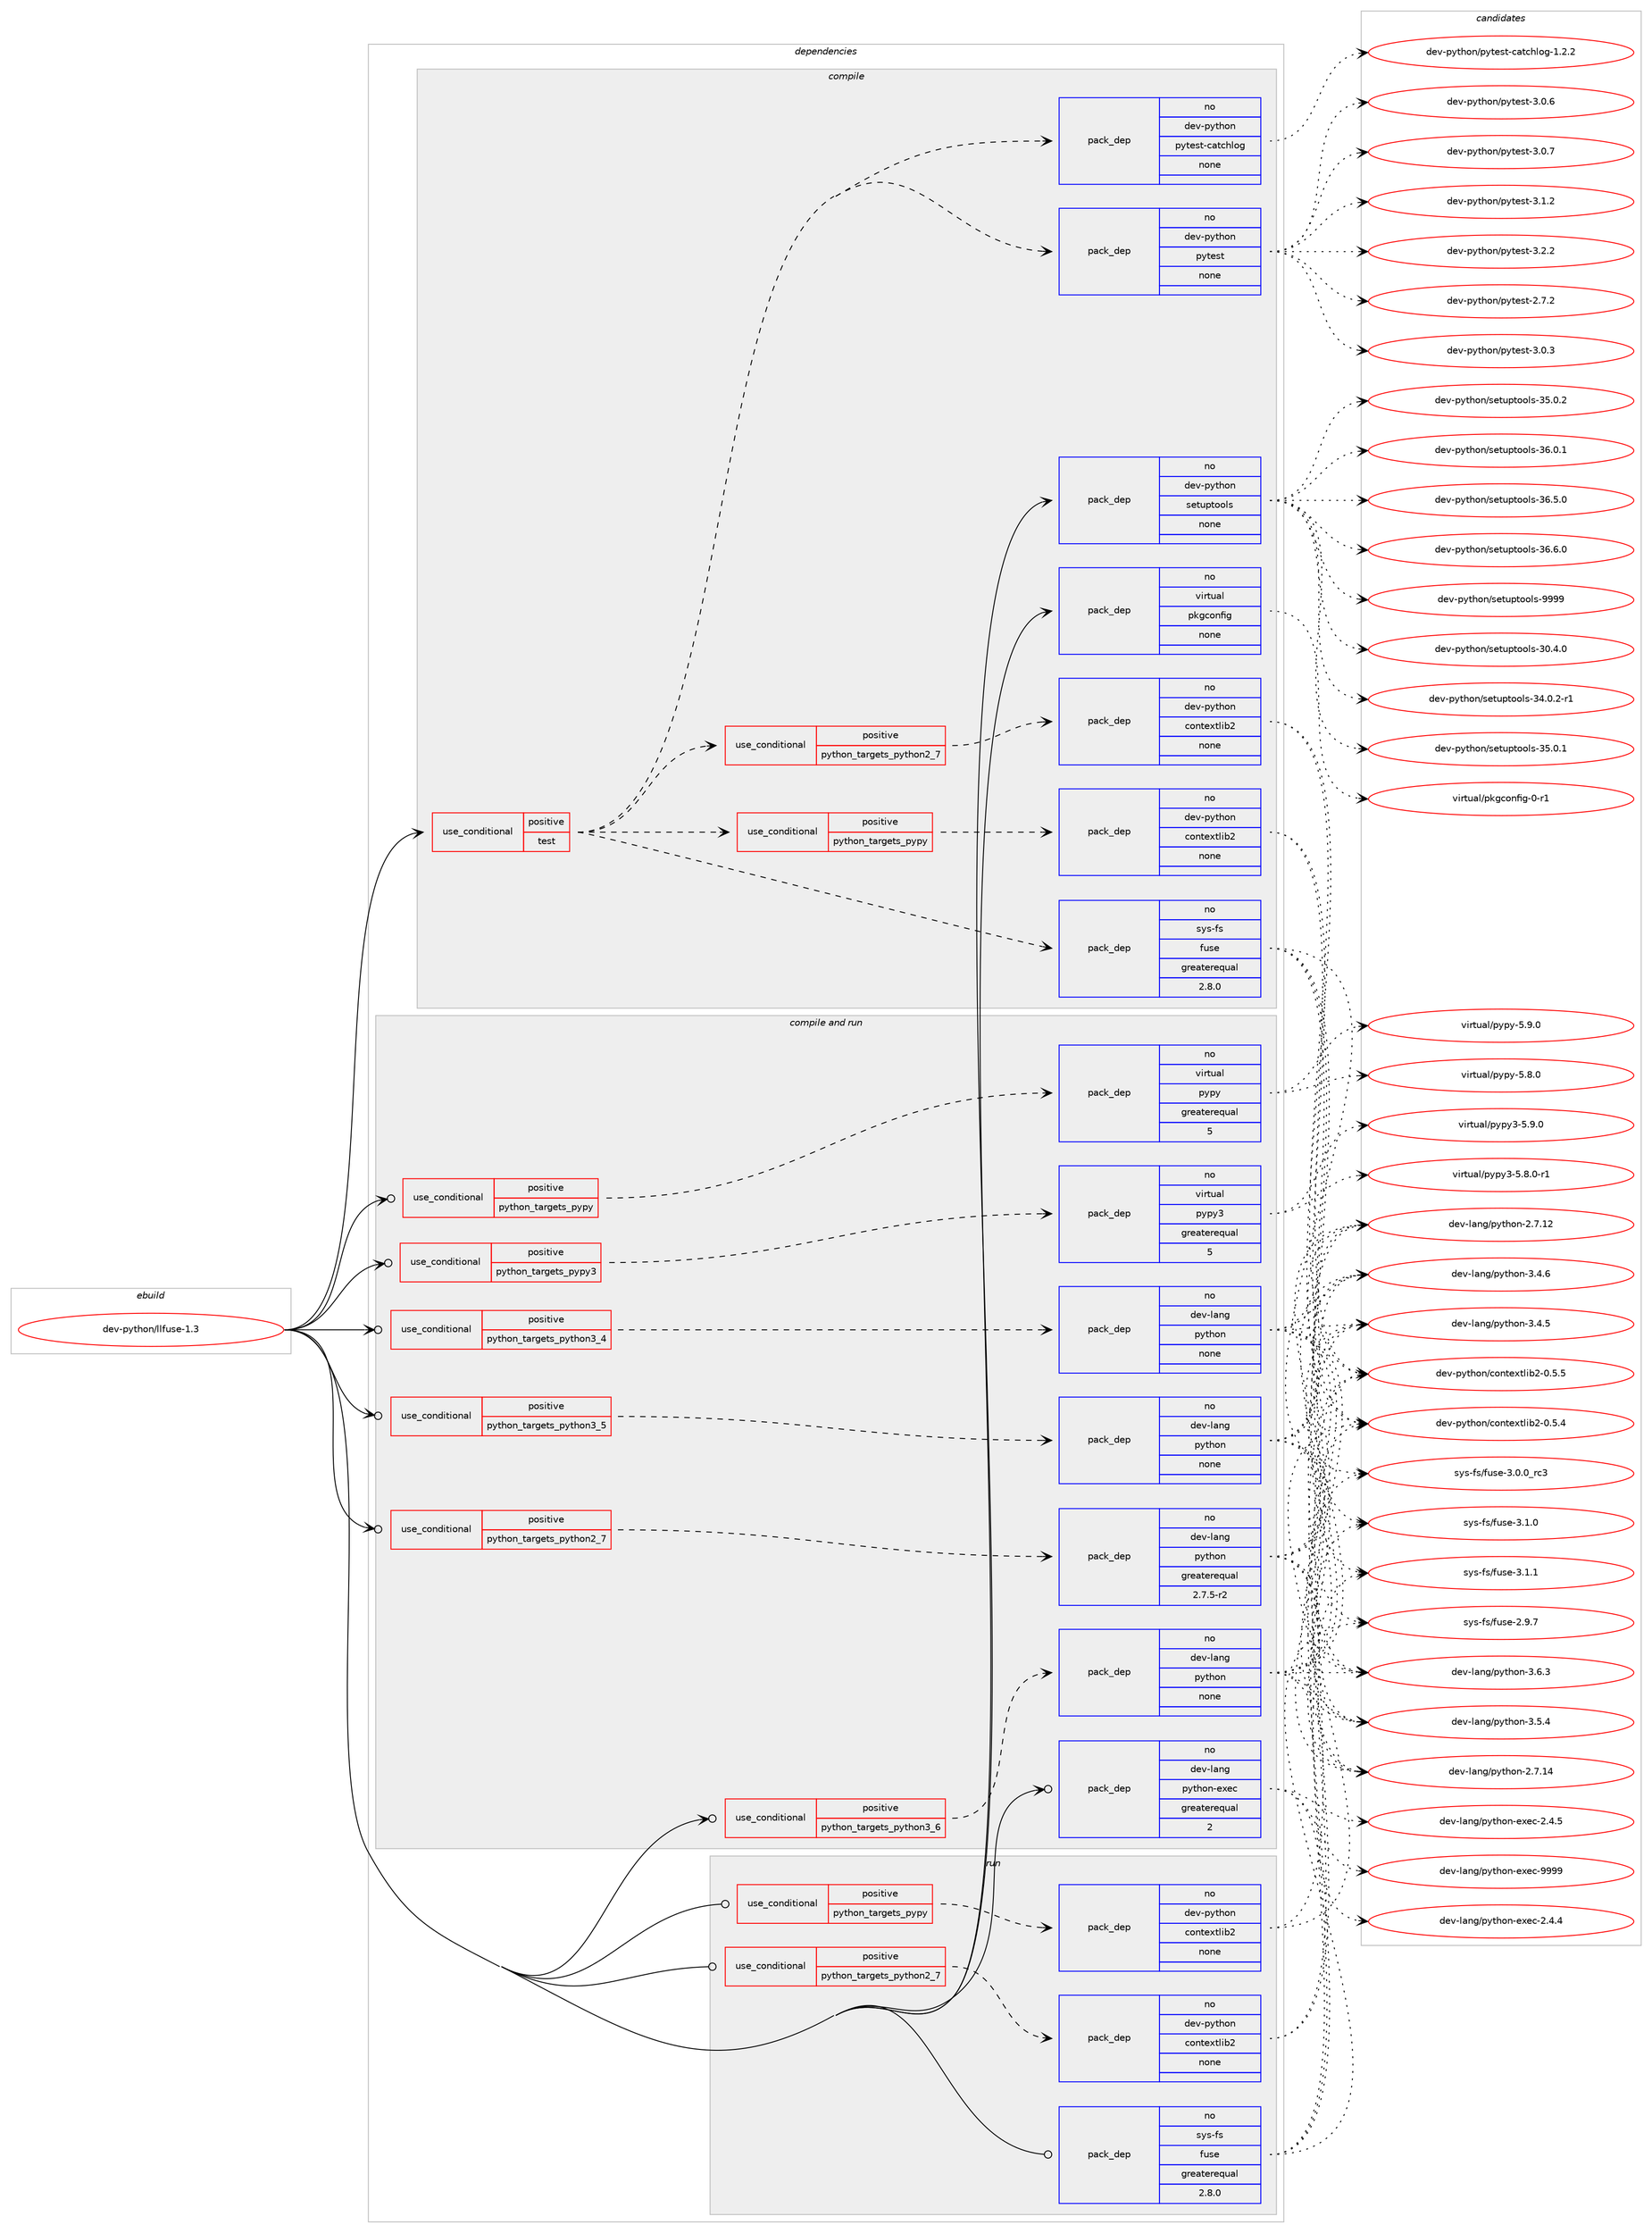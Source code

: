 digraph prolog {

# *************
# Graph options
# *************

newrank=true;
concentrate=true;
compound=true;
graph [rankdir=LR,fontname=Helvetica,fontsize=10,ranksep=1.5];#, ranksep=2.5, nodesep=0.2];
edge  [arrowhead=vee];
node  [fontname=Helvetica,fontsize=10];

# **********
# The ebuild
# **********

subgraph cluster_leftcol {
color=gray;
rank=same;
label=<<i>ebuild</i>>;
id [label="dev-python/llfuse-1.3", color=red, width=4, href="../dev-python/llfuse-1.3.svg"];
}

# ****************
# The dependencies
# ****************

subgraph cluster_midcol {
color=gray;
label=<<i>dependencies</i>>;
subgraph cluster_compile {
fillcolor="#eeeeee";
style=filled;
label=<<i>compile</i>>;
subgraph cond34996 {
dependency164663 [label=<<TABLE BORDER="0" CELLBORDER="1" CELLSPACING="0" CELLPADDING="4"><TR><TD ROWSPAN="3" CELLPADDING="10">use_conditional</TD></TR><TR><TD>positive</TD></TR><TR><TD>test</TD></TR></TABLE>>, shape=none, color=red];
subgraph pack125814 {
dependency164664 [label=<<TABLE BORDER="0" CELLBORDER="1" CELLSPACING="0" CELLPADDING="4" WIDTH="220"><TR><TD ROWSPAN="6" CELLPADDING="30">pack_dep</TD></TR><TR><TD WIDTH="110">no</TD></TR><TR><TD>sys-fs</TD></TR><TR><TD>fuse</TD></TR><TR><TD>greaterequal</TD></TR><TR><TD>2.8.0</TD></TR></TABLE>>, shape=none, color=blue];
}
dependency164663:e -> dependency164664:w [weight=20,style="dashed",arrowhead="vee"];
subgraph cond34997 {
dependency164665 [label=<<TABLE BORDER="0" CELLBORDER="1" CELLSPACING="0" CELLPADDING="4"><TR><TD ROWSPAN="3" CELLPADDING="10">use_conditional</TD></TR><TR><TD>positive</TD></TR><TR><TD>python_targets_pypy</TD></TR></TABLE>>, shape=none, color=red];
subgraph pack125815 {
dependency164666 [label=<<TABLE BORDER="0" CELLBORDER="1" CELLSPACING="0" CELLPADDING="4" WIDTH="220"><TR><TD ROWSPAN="6" CELLPADDING="30">pack_dep</TD></TR><TR><TD WIDTH="110">no</TD></TR><TR><TD>dev-python</TD></TR><TR><TD>contextlib2</TD></TR><TR><TD>none</TD></TR><TR><TD></TD></TR></TABLE>>, shape=none, color=blue];
}
dependency164665:e -> dependency164666:w [weight=20,style="dashed",arrowhead="vee"];
}
dependency164663:e -> dependency164665:w [weight=20,style="dashed",arrowhead="vee"];
subgraph cond34998 {
dependency164667 [label=<<TABLE BORDER="0" CELLBORDER="1" CELLSPACING="0" CELLPADDING="4"><TR><TD ROWSPAN="3" CELLPADDING="10">use_conditional</TD></TR><TR><TD>positive</TD></TR><TR><TD>python_targets_python2_7</TD></TR></TABLE>>, shape=none, color=red];
subgraph pack125816 {
dependency164668 [label=<<TABLE BORDER="0" CELLBORDER="1" CELLSPACING="0" CELLPADDING="4" WIDTH="220"><TR><TD ROWSPAN="6" CELLPADDING="30">pack_dep</TD></TR><TR><TD WIDTH="110">no</TD></TR><TR><TD>dev-python</TD></TR><TR><TD>contextlib2</TD></TR><TR><TD>none</TD></TR><TR><TD></TD></TR></TABLE>>, shape=none, color=blue];
}
dependency164667:e -> dependency164668:w [weight=20,style="dashed",arrowhead="vee"];
}
dependency164663:e -> dependency164667:w [weight=20,style="dashed",arrowhead="vee"];
subgraph pack125817 {
dependency164669 [label=<<TABLE BORDER="0" CELLBORDER="1" CELLSPACING="0" CELLPADDING="4" WIDTH="220"><TR><TD ROWSPAN="6" CELLPADDING="30">pack_dep</TD></TR><TR><TD WIDTH="110">no</TD></TR><TR><TD>dev-python</TD></TR><TR><TD>pytest</TD></TR><TR><TD>none</TD></TR><TR><TD></TD></TR></TABLE>>, shape=none, color=blue];
}
dependency164663:e -> dependency164669:w [weight=20,style="dashed",arrowhead="vee"];
subgraph pack125818 {
dependency164670 [label=<<TABLE BORDER="0" CELLBORDER="1" CELLSPACING="0" CELLPADDING="4" WIDTH="220"><TR><TD ROWSPAN="6" CELLPADDING="30">pack_dep</TD></TR><TR><TD WIDTH="110">no</TD></TR><TR><TD>dev-python</TD></TR><TR><TD>pytest-catchlog</TD></TR><TR><TD>none</TD></TR><TR><TD></TD></TR></TABLE>>, shape=none, color=blue];
}
dependency164663:e -> dependency164670:w [weight=20,style="dashed",arrowhead="vee"];
}
id:e -> dependency164663:w [weight=20,style="solid",arrowhead="vee"];
subgraph pack125819 {
dependency164671 [label=<<TABLE BORDER="0" CELLBORDER="1" CELLSPACING="0" CELLPADDING="4" WIDTH="220"><TR><TD ROWSPAN="6" CELLPADDING="30">pack_dep</TD></TR><TR><TD WIDTH="110">no</TD></TR><TR><TD>dev-python</TD></TR><TR><TD>setuptools</TD></TR><TR><TD>none</TD></TR><TR><TD></TD></TR></TABLE>>, shape=none, color=blue];
}
id:e -> dependency164671:w [weight=20,style="solid",arrowhead="vee"];
subgraph pack125820 {
dependency164672 [label=<<TABLE BORDER="0" CELLBORDER="1" CELLSPACING="0" CELLPADDING="4" WIDTH="220"><TR><TD ROWSPAN="6" CELLPADDING="30">pack_dep</TD></TR><TR><TD WIDTH="110">no</TD></TR><TR><TD>virtual</TD></TR><TR><TD>pkgconfig</TD></TR><TR><TD>none</TD></TR><TR><TD></TD></TR></TABLE>>, shape=none, color=blue];
}
id:e -> dependency164672:w [weight=20,style="solid",arrowhead="vee"];
}
subgraph cluster_compileandrun {
fillcolor="#eeeeee";
style=filled;
label=<<i>compile and run</i>>;
subgraph cond34999 {
dependency164673 [label=<<TABLE BORDER="0" CELLBORDER="1" CELLSPACING="0" CELLPADDING="4"><TR><TD ROWSPAN="3" CELLPADDING="10">use_conditional</TD></TR><TR><TD>positive</TD></TR><TR><TD>python_targets_pypy</TD></TR></TABLE>>, shape=none, color=red];
subgraph pack125821 {
dependency164674 [label=<<TABLE BORDER="0" CELLBORDER="1" CELLSPACING="0" CELLPADDING="4" WIDTH="220"><TR><TD ROWSPAN="6" CELLPADDING="30">pack_dep</TD></TR><TR><TD WIDTH="110">no</TD></TR><TR><TD>virtual</TD></TR><TR><TD>pypy</TD></TR><TR><TD>greaterequal</TD></TR><TR><TD>5</TD></TR></TABLE>>, shape=none, color=blue];
}
dependency164673:e -> dependency164674:w [weight=20,style="dashed",arrowhead="vee"];
}
id:e -> dependency164673:w [weight=20,style="solid",arrowhead="odotvee"];
subgraph cond35000 {
dependency164675 [label=<<TABLE BORDER="0" CELLBORDER="1" CELLSPACING="0" CELLPADDING="4"><TR><TD ROWSPAN="3" CELLPADDING="10">use_conditional</TD></TR><TR><TD>positive</TD></TR><TR><TD>python_targets_pypy3</TD></TR></TABLE>>, shape=none, color=red];
subgraph pack125822 {
dependency164676 [label=<<TABLE BORDER="0" CELLBORDER="1" CELLSPACING="0" CELLPADDING="4" WIDTH="220"><TR><TD ROWSPAN="6" CELLPADDING="30">pack_dep</TD></TR><TR><TD WIDTH="110">no</TD></TR><TR><TD>virtual</TD></TR><TR><TD>pypy3</TD></TR><TR><TD>greaterequal</TD></TR><TR><TD>5</TD></TR></TABLE>>, shape=none, color=blue];
}
dependency164675:e -> dependency164676:w [weight=20,style="dashed",arrowhead="vee"];
}
id:e -> dependency164675:w [weight=20,style="solid",arrowhead="odotvee"];
subgraph cond35001 {
dependency164677 [label=<<TABLE BORDER="0" CELLBORDER="1" CELLSPACING="0" CELLPADDING="4"><TR><TD ROWSPAN="3" CELLPADDING="10">use_conditional</TD></TR><TR><TD>positive</TD></TR><TR><TD>python_targets_python2_7</TD></TR></TABLE>>, shape=none, color=red];
subgraph pack125823 {
dependency164678 [label=<<TABLE BORDER="0" CELLBORDER="1" CELLSPACING="0" CELLPADDING="4" WIDTH="220"><TR><TD ROWSPAN="6" CELLPADDING="30">pack_dep</TD></TR><TR><TD WIDTH="110">no</TD></TR><TR><TD>dev-lang</TD></TR><TR><TD>python</TD></TR><TR><TD>greaterequal</TD></TR><TR><TD>2.7.5-r2</TD></TR></TABLE>>, shape=none, color=blue];
}
dependency164677:e -> dependency164678:w [weight=20,style="dashed",arrowhead="vee"];
}
id:e -> dependency164677:w [weight=20,style="solid",arrowhead="odotvee"];
subgraph cond35002 {
dependency164679 [label=<<TABLE BORDER="0" CELLBORDER="1" CELLSPACING="0" CELLPADDING="4"><TR><TD ROWSPAN="3" CELLPADDING="10">use_conditional</TD></TR><TR><TD>positive</TD></TR><TR><TD>python_targets_python3_4</TD></TR></TABLE>>, shape=none, color=red];
subgraph pack125824 {
dependency164680 [label=<<TABLE BORDER="0" CELLBORDER="1" CELLSPACING="0" CELLPADDING="4" WIDTH="220"><TR><TD ROWSPAN="6" CELLPADDING="30">pack_dep</TD></TR><TR><TD WIDTH="110">no</TD></TR><TR><TD>dev-lang</TD></TR><TR><TD>python</TD></TR><TR><TD>none</TD></TR><TR><TD></TD></TR></TABLE>>, shape=none, color=blue];
}
dependency164679:e -> dependency164680:w [weight=20,style="dashed",arrowhead="vee"];
}
id:e -> dependency164679:w [weight=20,style="solid",arrowhead="odotvee"];
subgraph cond35003 {
dependency164681 [label=<<TABLE BORDER="0" CELLBORDER="1" CELLSPACING="0" CELLPADDING="4"><TR><TD ROWSPAN="3" CELLPADDING="10">use_conditional</TD></TR><TR><TD>positive</TD></TR><TR><TD>python_targets_python3_5</TD></TR></TABLE>>, shape=none, color=red];
subgraph pack125825 {
dependency164682 [label=<<TABLE BORDER="0" CELLBORDER="1" CELLSPACING="0" CELLPADDING="4" WIDTH="220"><TR><TD ROWSPAN="6" CELLPADDING="30">pack_dep</TD></TR><TR><TD WIDTH="110">no</TD></TR><TR><TD>dev-lang</TD></TR><TR><TD>python</TD></TR><TR><TD>none</TD></TR><TR><TD></TD></TR></TABLE>>, shape=none, color=blue];
}
dependency164681:e -> dependency164682:w [weight=20,style="dashed",arrowhead="vee"];
}
id:e -> dependency164681:w [weight=20,style="solid",arrowhead="odotvee"];
subgraph cond35004 {
dependency164683 [label=<<TABLE BORDER="0" CELLBORDER="1" CELLSPACING="0" CELLPADDING="4"><TR><TD ROWSPAN="3" CELLPADDING="10">use_conditional</TD></TR><TR><TD>positive</TD></TR><TR><TD>python_targets_python3_6</TD></TR></TABLE>>, shape=none, color=red];
subgraph pack125826 {
dependency164684 [label=<<TABLE BORDER="0" CELLBORDER="1" CELLSPACING="0" CELLPADDING="4" WIDTH="220"><TR><TD ROWSPAN="6" CELLPADDING="30">pack_dep</TD></TR><TR><TD WIDTH="110">no</TD></TR><TR><TD>dev-lang</TD></TR><TR><TD>python</TD></TR><TR><TD>none</TD></TR><TR><TD></TD></TR></TABLE>>, shape=none, color=blue];
}
dependency164683:e -> dependency164684:w [weight=20,style="dashed",arrowhead="vee"];
}
id:e -> dependency164683:w [weight=20,style="solid",arrowhead="odotvee"];
subgraph pack125827 {
dependency164685 [label=<<TABLE BORDER="0" CELLBORDER="1" CELLSPACING="0" CELLPADDING="4" WIDTH="220"><TR><TD ROWSPAN="6" CELLPADDING="30">pack_dep</TD></TR><TR><TD WIDTH="110">no</TD></TR><TR><TD>dev-lang</TD></TR><TR><TD>python-exec</TD></TR><TR><TD>greaterequal</TD></TR><TR><TD>2</TD></TR></TABLE>>, shape=none, color=blue];
}
id:e -> dependency164685:w [weight=20,style="solid",arrowhead="odotvee"];
}
subgraph cluster_run {
fillcolor="#eeeeee";
style=filled;
label=<<i>run</i>>;
subgraph cond35005 {
dependency164686 [label=<<TABLE BORDER="0" CELLBORDER="1" CELLSPACING="0" CELLPADDING="4"><TR><TD ROWSPAN="3" CELLPADDING="10">use_conditional</TD></TR><TR><TD>positive</TD></TR><TR><TD>python_targets_pypy</TD></TR></TABLE>>, shape=none, color=red];
subgraph pack125828 {
dependency164687 [label=<<TABLE BORDER="0" CELLBORDER="1" CELLSPACING="0" CELLPADDING="4" WIDTH="220"><TR><TD ROWSPAN="6" CELLPADDING="30">pack_dep</TD></TR><TR><TD WIDTH="110">no</TD></TR><TR><TD>dev-python</TD></TR><TR><TD>contextlib2</TD></TR><TR><TD>none</TD></TR><TR><TD></TD></TR></TABLE>>, shape=none, color=blue];
}
dependency164686:e -> dependency164687:w [weight=20,style="dashed",arrowhead="vee"];
}
id:e -> dependency164686:w [weight=20,style="solid",arrowhead="odot"];
subgraph cond35006 {
dependency164688 [label=<<TABLE BORDER="0" CELLBORDER="1" CELLSPACING="0" CELLPADDING="4"><TR><TD ROWSPAN="3" CELLPADDING="10">use_conditional</TD></TR><TR><TD>positive</TD></TR><TR><TD>python_targets_python2_7</TD></TR></TABLE>>, shape=none, color=red];
subgraph pack125829 {
dependency164689 [label=<<TABLE BORDER="0" CELLBORDER="1" CELLSPACING="0" CELLPADDING="4" WIDTH="220"><TR><TD ROWSPAN="6" CELLPADDING="30">pack_dep</TD></TR><TR><TD WIDTH="110">no</TD></TR><TR><TD>dev-python</TD></TR><TR><TD>contextlib2</TD></TR><TR><TD>none</TD></TR><TR><TD></TD></TR></TABLE>>, shape=none, color=blue];
}
dependency164688:e -> dependency164689:w [weight=20,style="dashed",arrowhead="vee"];
}
id:e -> dependency164688:w [weight=20,style="solid",arrowhead="odot"];
subgraph pack125830 {
dependency164690 [label=<<TABLE BORDER="0" CELLBORDER="1" CELLSPACING="0" CELLPADDING="4" WIDTH="220"><TR><TD ROWSPAN="6" CELLPADDING="30">pack_dep</TD></TR><TR><TD WIDTH="110">no</TD></TR><TR><TD>sys-fs</TD></TR><TR><TD>fuse</TD></TR><TR><TD>greaterequal</TD></TR><TR><TD>2.8.0</TD></TR></TABLE>>, shape=none, color=blue];
}
id:e -> dependency164690:w [weight=20,style="solid",arrowhead="odot"];
}
}

# **************
# The candidates
# **************

subgraph cluster_choices {
rank=same;
color=gray;
label=<<i>candidates</i>>;

subgraph choice125814 {
color=black;
nodesep=1;
choice1151211154510211547102117115101455046574655 [label="sys-fs/fuse-2.9.7", color=red, width=4,href="../sys-fs/fuse-2.9.7.svg"];
choice1151211154510211547102117115101455146484648951149951 [label="sys-fs/fuse-3.0.0_rc3", color=red, width=4,href="../sys-fs/fuse-3.0.0_rc3.svg"];
choice1151211154510211547102117115101455146494648 [label="sys-fs/fuse-3.1.0", color=red, width=4,href="../sys-fs/fuse-3.1.0.svg"];
choice1151211154510211547102117115101455146494649 [label="sys-fs/fuse-3.1.1", color=red, width=4,href="../sys-fs/fuse-3.1.1.svg"];
dependency164664:e -> choice1151211154510211547102117115101455046574655:w [style=dotted,weight="100"];
dependency164664:e -> choice1151211154510211547102117115101455146484648951149951:w [style=dotted,weight="100"];
dependency164664:e -> choice1151211154510211547102117115101455146494648:w [style=dotted,weight="100"];
dependency164664:e -> choice1151211154510211547102117115101455146494649:w [style=dotted,weight="100"];
}
subgraph choice125815 {
color=black;
nodesep=1;
choice1001011184511212111610411111047991111101161011201161081059850454846534652 [label="dev-python/contextlib2-0.5.4", color=red, width=4,href="../dev-python/contextlib2-0.5.4.svg"];
choice1001011184511212111610411111047991111101161011201161081059850454846534653 [label="dev-python/contextlib2-0.5.5", color=red, width=4,href="../dev-python/contextlib2-0.5.5.svg"];
dependency164666:e -> choice1001011184511212111610411111047991111101161011201161081059850454846534652:w [style=dotted,weight="100"];
dependency164666:e -> choice1001011184511212111610411111047991111101161011201161081059850454846534653:w [style=dotted,weight="100"];
}
subgraph choice125816 {
color=black;
nodesep=1;
choice1001011184511212111610411111047991111101161011201161081059850454846534652 [label="dev-python/contextlib2-0.5.4", color=red, width=4,href="../dev-python/contextlib2-0.5.4.svg"];
choice1001011184511212111610411111047991111101161011201161081059850454846534653 [label="dev-python/contextlib2-0.5.5", color=red, width=4,href="../dev-python/contextlib2-0.5.5.svg"];
dependency164668:e -> choice1001011184511212111610411111047991111101161011201161081059850454846534652:w [style=dotted,weight="100"];
dependency164668:e -> choice1001011184511212111610411111047991111101161011201161081059850454846534653:w [style=dotted,weight="100"];
}
subgraph choice125817 {
color=black;
nodesep=1;
choice1001011184511212111610411111047112121116101115116455046554650 [label="dev-python/pytest-2.7.2", color=red, width=4,href="../dev-python/pytest-2.7.2.svg"];
choice1001011184511212111610411111047112121116101115116455146484651 [label="dev-python/pytest-3.0.3", color=red, width=4,href="../dev-python/pytest-3.0.3.svg"];
choice1001011184511212111610411111047112121116101115116455146484654 [label="dev-python/pytest-3.0.6", color=red, width=4,href="../dev-python/pytest-3.0.6.svg"];
choice1001011184511212111610411111047112121116101115116455146484655 [label="dev-python/pytest-3.0.7", color=red, width=4,href="../dev-python/pytest-3.0.7.svg"];
choice1001011184511212111610411111047112121116101115116455146494650 [label="dev-python/pytest-3.1.2", color=red, width=4,href="../dev-python/pytest-3.1.2.svg"];
choice1001011184511212111610411111047112121116101115116455146504650 [label="dev-python/pytest-3.2.2", color=red, width=4,href="../dev-python/pytest-3.2.2.svg"];
dependency164669:e -> choice1001011184511212111610411111047112121116101115116455046554650:w [style=dotted,weight="100"];
dependency164669:e -> choice1001011184511212111610411111047112121116101115116455146484651:w [style=dotted,weight="100"];
dependency164669:e -> choice1001011184511212111610411111047112121116101115116455146484654:w [style=dotted,weight="100"];
dependency164669:e -> choice1001011184511212111610411111047112121116101115116455146484655:w [style=dotted,weight="100"];
dependency164669:e -> choice1001011184511212111610411111047112121116101115116455146494650:w [style=dotted,weight="100"];
dependency164669:e -> choice1001011184511212111610411111047112121116101115116455146504650:w [style=dotted,weight="100"];
}
subgraph choice125818 {
color=black;
nodesep=1;
choice100101118451121211161041111104711212111610111511645999711699104108111103454946504650 [label="dev-python/pytest-catchlog-1.2.2", color=red, width=4,href="../dev-python/pytest-catchlog-1.2.2.svg"];
dependency164670:e -> choice100101118451121211161041111104711212111610111511645999711699104108111103454946504650:w [style=dotted,weight="100"];
}
subgraph choice125819 {
color=black;
nodesep=1;
choice100101118451121211161041111104711510111611711211611111110811545514846524648 [label="dev-python/setuptools-30.4.0", color=red, width=4,href="../dev-python/setuptools-30.4.0.svg"];
choice1001011184511212111610411111047115101116117112116111111108115455152464846504511449 [label="dev-python/setuptools-34.0.2-r1", color=red, width=4,href="../dev-python/setuptools-34.0.2-r1.svg"];
choice100101118451121211161041111104711510111611711211611111110811545515346484649 [label="dev-python/setuptools-35.0.1", color=red, width=4,href="../dev-python/setuptools-35.0.1.svg"];
choice100101118451121211161041111104711510111611711211611111110811545515346484650 [label="dev-python/setuptools-35.0.2", color=red, width=4,href="../dev-python/setuptools-35.0.2.svg"];
choice100101118451121211161041111104711510111611711211611111110811545515446484649 [label="dev-python/setuptools-36.0.1", color=red, width=4,href="../dev-python/setuptools-36.0.1.svg"];
choice100101118451121211161041111104711510111611711211611111110811545515446534648 [label="dev-python/setuptools-36.5.0", color=red, width=4,href="../dev-python/setuptools-36.5.0.svg"];
choice100101118451121211161041111104711510111611711211611111110811545515446544648 [label="dev-python/setuptools-36.6.0", color=red, width=4,href="../dev-python/setuptools-36.6.0.svg"];
choice10010111845112121116104111110471151011161171121161111111081154557575757 [label="dev-python/setuptools-9999", color=red, width=4,href="../dev-python/setuptools-9999.svg"];
dependency164671:e -> choice100101118451121211161041111104711510111611711211611111110811545514846524648:w [style=dotted,weight="100"];
dependency164671:e -> choice1001011184511212111610411111047115101116117112116111111108115455152464846504511449:w [style=dotted,weight="100"];
dependency164671:e -> choice100101118451121211161041111104711510111611711211611111110811545515346484649:w [style=dotted,weight="100"];
dependency164671:e -> choice100101118451121211161041111104711510111611711211611111110811545515346484650:w [style=dotted,weight="100"];
dependency164671:e -> choice100101118451121211161041111104711510111611711211611111110811545515446484649:w [style=dotted,weight="100"];
dependency164671:e -> choice100101118451121211161041111104711510111611711211611111110811545515446534648:w [style=dotted,weight="100"];
dependency164671:e -> choice100101118451121211161041111104711510111611711211611111110811545515446544648:w [style=dotted,weight="100"];
dependency164671:e -> choice10010111845112121116104111110471151011161171121161111111081154557575757:w [style=dotted,weight="100"];
}
subgraph choice125820 {
color=black;
nodesep=1;
choice11810511411611797108471121071039911111010210510345484511449 [label="virtual/pkgconfig-0-r1", color=red, width=4,href="../virtual/pkgconfig-0-r1.svg"];
dependency164672:e -> choice11810511411611797108471121071039911111010210510345484511449:w [style=dotted,weight="100"];
}
subgraph choice125821 {
color=black;
nodesep=1;
choice1181051141161179710847112121112121455346564648 [label="virtual/pypy-5.8.0", color=red, width=4,href="../virtual/pypy-5.8.0.svg"];
choice1181051141161179710847112121112121455346574648 [label="virtual/pypy-5.9.0", color=red, width=4,href="../virtual/pypy-5.9.0.svg"];
dependency164674:e -> choice1181051141161179710847112121112121455346564648:w [style=dotted,weight="100"];
dependency164674:e -> choice1181051141161179710847112121112121455346574648:w [style=dotted,weight="100"];
}
subgraph choice125822 {
color=black;
nodesep=1;
choice1181051141161179710847112121112121514553465646484511449 [label="virtual/pypy3-5.8.0-r1", color=red, width=4,href="../virtual/pypy3-5.8.0-r1.svg"];
choice118105114116117971084711212111212151455346574648 [label="virtual/pypy3-5.9.0", color=red, width=4,href="../virtual/pypy3-5.9.0.svg"];
dependency164676:e -> choice1181051141161179710847112121112121514553465646484511449:w [style=dotted,weight="100"];
dependency164676:e -> choice118105114116117971084711212111212151455346574648:w [style=dotted,weight="100"];
}
subgraph choice125823 {
color=black;
nodesep=1;
choice10010111845108971101034711212111610411111045504655464950 [label="dev-lang/python-2.7.12", color=red, width=4,href="../dev-lang/python-2.7.12.svg"];
choice10010111845108971101034711212111610411111045504655464952 [label="dev-lang/python-2.7.14", color=red, width=4,href="../dev-lang/python-2.7.14.svg"];
choice100101118451089711010347112121116104111110455146524653 [label="dev-lang/python-3.4.5", color=red, width=4,href="../dev-lang/python-3.4.5.svg"];
choice100101118451089711010347112121116104111110455146524654 [label="dev-lang/python-3.4.6", color=red, width=4,href="../dev-lang/python-3.4.6.svg"];
choice100101118451089711010347112121116104111110455146534652 [label="dev-lang/python-3.5.4", color=red, width=4,href="../dev-lang/python-3.5.4.svg"];
choice100101118451089711010347112121116104111110455146544651 [label="dev-lang/python-3.6.3", color=red, width=4,href="../dev-lang/python-3.6.3.svg"];
dependency164678:e -> choice10010111845108971101034711212111610411111045504655464950:w [style=dotted,weight="100"];
dependency164678:e -> choice10010111845108971101034711212111610411111045504655464952:w [style=dotted,weight="100"];
dependency164678:e -> choice100101118451089711010347112121116104111110455146524653:w [style=dotted,weight="100"];
dependency164678:e -> choice100101118451089711010347112121116104111110455146524654:w [style=dotted,weight="100"];
dependency164678:e -> choice100101118451089711010347112121116104111110455146534652:w [style=dotted,weight="100"];
dependency164678:e -> choice100101118451089711010347112121116104111110455146544651:w [style=dotted,weight="100"];
}
subgraph choice125824 {
color=black;
nodesep=1;
choice10010111845108971101034711212111610411111045504655464950 [label="dev-lang/python-2.7.12", color=red, width=4,href="../dev-lang/python-2.7.12.svg"];
choice10010111845108971101034711212111610411111045504655464952 [label="dev-lang/python-2.7.14", color=red, width=4,href="../dev-lang/python-2.7.14.svg"];
choice100101118451089711010347112121116104111110455146524653 [label="dev-lang/python-3.4.5", color=red, width=4,href="../dev-lang/python-3.4.5.svg"];
choice100101118451089711010347112121116104111110455146524654 [label="dev-lang/python-3.4.6", color=red, width=4,href="../dev-lang/python-3.4.6.svg"];
choice100101118451089711010347112121116104111110455146534652 [label="dev-lang/python-3.5.4", color=red, width=4,href="../dev-lang/python-3.5.4.svg"];
choice100101118451089711010347112121116104111110455146544651 [label="dev-lang/python-3.6.3", color=red, width=4,href="../dev-lang/python-3.6.3.svg"];
dependency164680:e -> choice10010111845108971101034711212111610411111045504655464950:w [style=dotted,weight="100"];
dependency164680:e -> choice10010111845108971101034711212111610411111045504655464952:w [style=dotted,weight="100"];
dependency164680:e -> choice100101118451089711010347112121116104111110455146524653:w [style=dotted,weight="100"];
dependency164680:e -> choice100101118451089711010347112121116104111110455146524654:w [style=dotted,weight="100"];
dependency164680:e -> choice100101118451089711010347112121116104111110455146534652:w [style=dotted,weight="100"];
dependency164680:e -> choice100101118451089711010347112121116104111110455146544651:w [style=dotted,weight="100"];
}
subgraph choice125825 {
color=black;
nodesep=1;
choice10010111845108971101034711212111610411111045504655464950 [label="dev-lang/python-2.7.12", color=red, width=4,href="../dev-lang/python-2.7.12.svg"];
choice10010111845108971101034711212111610411111045504655464952 [label="dev-lang/python-2.7.14", color=red, width=4,href="../dev-lang/python-2.7.14.svg"];
choice100101118451089711010347112121116104111110455146524653 [label="dev-lang/python-3.4.5", color=red, width=4,href="../dev-lang/python-3.4.5.svg"];
choice100101118451089711010347112121116104111110455146524654 [label="dev-lang/python-3.4.6", color=red, width=4,href="../dev-lang/python-3.4.6.svg"];
choice100101118451089711010347112121116104111110455146534652 [label="dev-lang/python-3.5.4", color=red, width=4,href="../dev-lang/python-3.5.4.svg"];
choice100101118451089711010347112121116104111110455146544651 [label="dev-lang/python-3.6.3", color=red, width=4,href="../dev-lang/python-3.6.3.svg"];
dependency164682:e -> choice10010111845108971101034711212111610411111045504655464950:w [style=dotted,weight="100"];
dependency164682:e -> choice10010111845108971101034711212111610411111045504655464952:w [style=dotted,weight="100"];
dependency164682:e -> choice100101118451089711010347112121116104111110455146524653:w [style=dotted,weight="100"];
dependency164682:e -> choice100101118451089711010347112121116104111110455146524654:w [style=dotted,weight="100"];
dependency164682:e -> choice100101118451089711010347112121116104111110455146534652:w [style=dotted,weight="100"];
dependency164682:e -> choice100101118451089711010347112121116104111110455146544651:w [style=dotted,weight="100"];
}
subgraph choice125826 {
color=black;
nodesep=1;
choice10010111845108971101034711212111610411111045504655464950 [label="dev-lang/python-2.7.12", color=red, width=4,href="../dev-lang/python-2.7.12.svg"];
choice10010111845108971101034711212111610411111045504655464952 [label="dev-lang/python-2.7.14", color=red, width=4,href="../dev-lang/python-2.7.14.svg"];
choice100101118451089711010347112121116104111110455146524653 [label="dev-lang/python-3.4.5", color=red, width=4,href="../dev-lang/python-3.4.5.svg"];
choice100101118451089711010347112121116104111110455146524654 [label="dev-lang/python-3.4.6", color=red, width=4,href="../dev-lang/python-3.4.6.svg"];
choice100101118451089711010347112121116104111110455146534652 [label="dev-lang/python-3.5.4", color=red, width=4,href="../dev-lang/python-3.5.4.svg"];
choice100101118451089711010347112121116104111110455146544651 [label="dev-lang/python-3.6.3", color=red, width=4,href="../dev-lang/python-3.6.3.svg"];
dependency164684:e -> choice10010111845108971101034711212111610411111045504655464950:w [style=dotted,weight="100"];
dependency164684:e -> choice10010111845108971101034711212111610411111045504655464952:w [style=dotted,weight="100"];
dependency164684:e -> choice100101118451089711010347112121116104111110455146524653:w [style=dotted,weight="100"];
dependency164684:e -> choice100101118451089711010347112121116104111110455146524654:w [style=dotted,weight="100"];
dependency164684:e -> choice100101118451089711010347112121116104111110455146534652:w [style=dotted,weight="100"];
dependency164684:e -> choice100101118451089711010347112121116104111110455146544651:w [style=dotted,weight="100"];
}
subgraph choice125827 {
color=black;
nodesep=1;
choice1001011184510897110103471121211161041111104510112010199455046524652 [label="dev-lang/python-exec-2.4.4", color=red, width=4,href="../dev-lang/python-exec-2.4.4.svg"];
choice1001011184510897110103471121211161041111104510112010199455046524653 [label="dev-lang/python-exec-2.4.5", color=red, width=4,href="../dev-lang/python-exec-2.4.5.svg"];
choice10010111845108971101034711212111610411111045101120101994557575757 [label="dev-lang/python-exec-9999", color=red, width=4,href="../dev-lang/python-exec-9999.svg"];
dependency164685:e -> choice1001011184510897110103471121211161041111104510112010199455046524652:w [style=dotted,weight="100"];
dependency164685:e -> choice1001011184510897110103471121211161041111104510112010199455046524653:w [style=dotted,weight="100"];
dependency164685:e -> choice10010111845108971101034711212111610411111045101120101994557575757:w [style=dotted,weight="100"];
}
subgraph choice125828 {
color=black;
nodesep=1;
choice1001011184511212111610411111047991111101161011201161081059850454846534652 [label="dev-python/contextlib2-0.5.4", color=red, width=4,href="../dev-python/contextlib2-0.5.4.svg"];
choice1001011184511212111610411111047991111101161011201161081059850454846534653 [label="dev-python/contextlib2-0.5.5", color=red, width=4,href="../dev-python/contextlib2-0.5.5.svg"];
dependency164687:e -> choice1001011184511212111610411111047991111101161011201161081059850454846534652:w [style=dotted,weight="100"];
dependency164687:e -> choice1001011184511212111610411111047991111101161011201161081059850454846534653:w [style=dotted,weight="100"];
}
subgraph choice125829 {
color=black;
nodesep=1;
choice1001011184511212111610411111047991111101161011201161081059850454846534652 [label="dev-python/contextlib2-0.5.4", color=red, width=4,href="../dev-python/contextlib2-0.5.4.svg"];
choice1001011184511212111610411111047991111101161011201161081059850454846534653 [label="dev-python/contextlib2-0.5.5", color=red, width=4,href="../dev-python/contextlib2-0.5.5.svg"];
dependency164689:e -> choice1001011184511212111610411111047991111101161011201161081059850454846534652:w [style=dotted,weight="100"];
dependency164689:e -> choice1001011184511212111610411111047991111101161011201161081059850454846534653:w [style=dotted,weight="100"];
}
subgraph choice125830 {
color=black;
nodesep=1;
choice1151211154510211547102117115101455046574655 [label="sys-fs/fuse-2.9.7", color=red, width=4,href="../sys-fs/fuse-2.9.7.svg"];
choice1151211154510211547102117115101455146484648951149951 [label="sys-fs/fuse-3.0.0_rc3", color=red, width=4,href="../sys-fs/fuse-3.0.0_rc3.svg"];
choice1151211154510211547102117115101455146494648 [label="sys-fs/fuse-3.1.0", color=red, width=4,href="../sys-fs/fuse-3.1.0.svg"];
choice1151211154510211547102117115101455146494649 [label="sys-fs/fuse-3.1.1", color=red, width=4,href="../sys-fs/fuse-3.1.1.svg"];
dependency164690:e -> choice1151211154510211547102117115101455046574655:w [style=dotted,weight="100"];
dependency164690:e -> choice1151211154510211547102117115101455146484648951149951:w [style=dotted,weight="100"];
dependency164690:e -> choice1151211154510211547102117115101455146494648:w [style=dotted,weight="100"];
dependency164690:e -> choice1151211154510211547102117115101455146494649:w [style=dotted,weight="100"];
}
}

}
